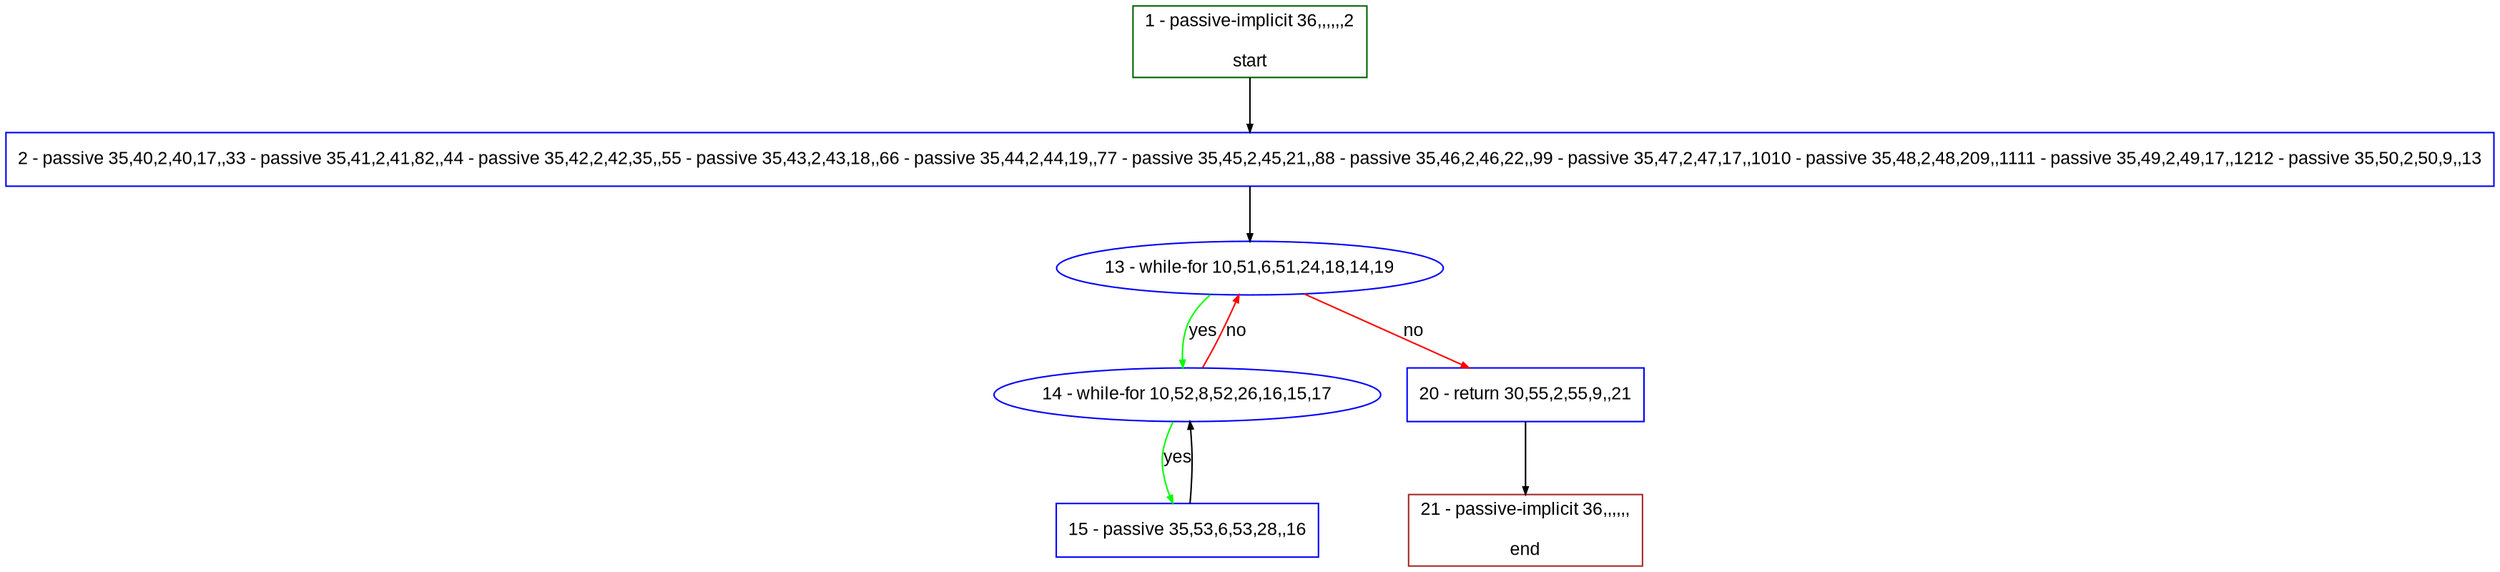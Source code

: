 digraph "" {
  graph [pack="true", label="", fontsize="12", packmode="clust", fontname="Arial", fillcolor="#FFFFCC", bgcolor="white", style="rounded,filled", compound="true"];
  node [node_initialized="no", label="", color="grey", fontsize="12", fillcolor="white", fontname="Arial", style="filled", shape="rectangle", compound="true", fixedsize="false"];
  edge [fontcolor="black", arrowhead="normal", arrowtail="none", arrowsize="0.5", ltail="", label="", color="black", fontsize="12", lhead="", fontname="Arial", dir="forward", compound="true"];
  __N1 [label="2 - passive 35,40,2,40,17,,33 - passive 35,41,2,41,82,,44 - passive 35,42,2,42,35,,55 - passive 35,43,2,43,18,,66 - passive 35,44,2,44,19,,77 - passive 35,45,2,45,21,,88 - passive 35,46,2,46,22,,99 - passive 35,47,2,47,17,,1010 - passive 35,48,2,48,209,,1111 - passive 35,49,2,49,17,,1212 - passive 35,50,2,50,9,,13", color="#0000ff", fillcolor="#ffffff", style="filled", shape="box"];
  __N2 [label="1 - passive-implicit 36,,,,,,2\n\nstart", color="#006400", fillcolor="#ffffff", style="filled", shape="box"];
  __N3 [label="13 - while-for 10,51,6,51,24,18,14,19", color="#0000ff", fillcolor="#ffffff", style="filled", shape="oval"];
  __N4 [label="14 - while-for 10,52,8,52,26,16,15,17", color="#0000ff", fillcolor="#ffffff", style="filled", shape="oval"];
  __N5 [label="20 - return 30,55,2,55,9,,21", color="#0000ff", fillcolor="#ffffff", style="filled", shape="box"];
  __N6 [label="15 - passive 35,53,6,53,28,,16", color="#0000ff", fillcolor="#ffffff", style="filled", shape="box"];
  __N7 [label="21 - passive-implicit 36,,,,,,\n\nend", color="#a52a2a", fillcolor="#ffffff", style="filled", shape="box"];
  __N2 -> __N1 [arrowhead="normal", arrowtail="none", color="#000000", label="", dir="forward"];
  __N1 -> __N3 [arrowhead="normal", arrowtail="none", color="#000000", label="", dir="forward"];
  __N3 -> __N4 [arrowhead="normal", arrowtail="none", color="#00ff00", label="yes", dir="forward"];
  __N4 -> __N3 [arrowhead="normal", arrowtail="none", color="#ff0000", label="no", dir="forward"];
  __N3 -> __N5 [arrowhead="normal", arrowtail="none", color="#ff0000", label="no", dir="forward"];
  __N4 -> __N6 [arrowhead="normal", arrowtail="none", color="#00ff00", label="yes", dir="forward"];
  __N6 -> __N4 [arrowhead="normal", arrowtail="none", color="#000000", label="", dir="forward"];
  __N5 -> __N7 [arrowhead="normal", arrowtail="none", color="#000000", label="", dir="forward"];
}
